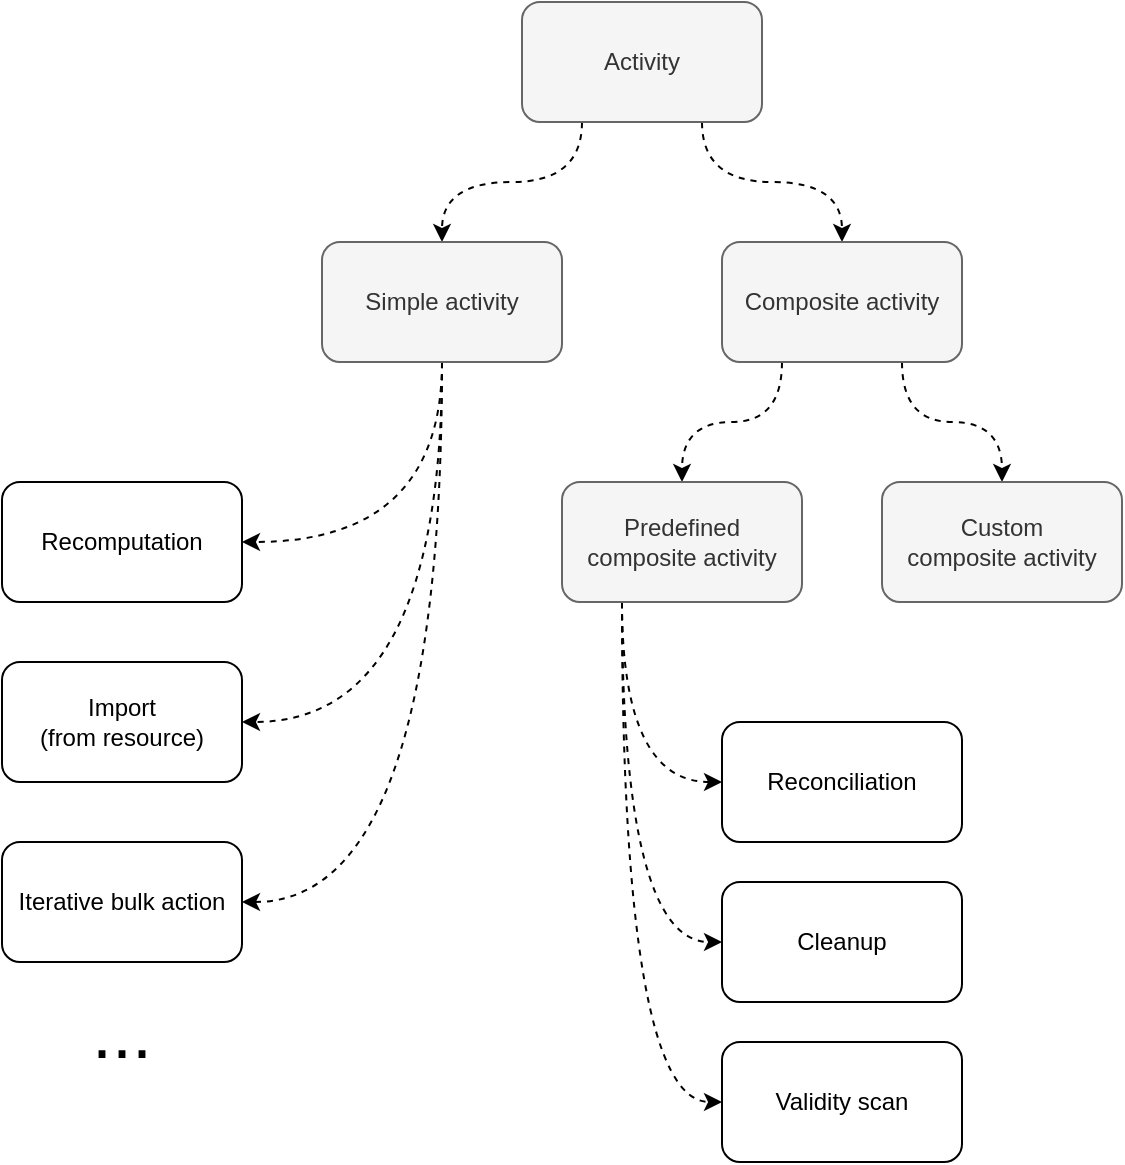 <mxfile version="15.4.0" type="device" pages="2"><diagram id="f_4d5mawcHYtkL79xgmu" name="Categorization"><mxGraphModel dx="1086" dy="-203" grid="1" gridSize="10" guides="1" tooltips="1" connect="1" arrows="1" fold="1" page="1" pageScale="1" pageWidth="827" pageHeight="1169" background="#FFFFFF" math="0" shadow="0"><root><mxCell id="tPgxTiGoKHh5gCYYoXmY-0"/><mxCell id="tPgxTiGoKHh5gCYYoXmY-1" parent="tPgxTiGoKHh5gCYYoXmY-0"/><mxCell id="BOxZ0DaeCU0Na6VmC8UE-3" style="edgeStyle=orthogonalEdgeStyle;rounded=0;orthogonalLoop=1;jettySize=auto;html=1;exitX=0.25;exitY=1;exitDx=0;exitDy=0;entryX=0.5;entryY=0;entryDx=0;entryDy=0;dashed=1;curved=1;" edge="1" parent="tPgxTiGoKHh5gCYYoXmY-1" source="BOxZ0DaeCU0Na6VmC8UE-0" target="BOxZ0DaeCU0Na6VmC8UE-1"><mxGeometry relative="1" as="geometry"/></mxCell><mxCell id="BOxZ0DaeCU0Na6VmC8UE-4" style="edgeStyle=orthogonalEdgeStyle;curved=1;rounded=0;orthogonalLoop=1;jettySize=auto;html=1;exitX=0.75;exitY=1;exitDx=0;exitDy=0;entryX=0.5;entryY=0;entryDx=0;entryDy=0;dashed=1;" edge="1" parent="tPgxTiGoKHh5gCYYoXmY-1" source="BOxZ0DaeCU0Na6VmC8UE-0" target="BOxZ0DaeCU0Na6VmC8UE-2"><mxGeometry relative="1" as="geometry"/></mxCell><mxCell id="BOxZ0DaeCU0Na6VmC8UE-0" value="Activity" style="rounded=1;whiteSpace=wrap;html=1;fillColor=#f5f5f5;strokeColor=#666666;fontColor=#333333;" vertex="1" parent="tPgxTiGoKHh5gCYYoXmY-1"><mxGeometry x="300" y="1240" width="120" height="60" as="geometry"/></mxCell><mxCell id="BOxZ0DaeCU0Na6VmC8UE-8" style="edgeStyle=orthogonalEdgeStyle;curved=1;rounded=0;orthogonalLoop=1;jettySize=auto;html=1;exitX=0.5;exitY=1;exitDx=0;exitDy=0;entryX=1;entryY=0.5;entryDx=0;entryDy=0;dashed=1;" edge="1" parent="tPgxTiGoKHh5gCYYoXmY-1" source="BOxZ0DaeCU0Na6VmC8UE-1" target="BOxZ0DaeCU0Na6VmC8UE-5"><mxGeometry relative="1" as="geometry"/></mxCell><mxCell id="BOxZ0DaeCU0Na6VmC8UE-9" style="edgeStyle=orthogonalEdgeStyle;curved=1;rounded=0;orthogonalLoop=1;jettySize=auto;html=1;entryX=1;entryY=0.5;entryDx=0;entryDy=0;dashed=1;exitX=0.5;exitY=1;exitDx=0;exitDy=0;" edge="1" parent="tPgxTiGoKHh5gCYYoXmY-1" source="BOxZ0DaeCU0Na6VmC8UE-1" target="BOxZ0DaeCU0Na6VmC8UE-6"><mxGeometry relative="1" as="geometry"/></mxCell><mxCell id="BOxZ0DaeCU0Na6VmC8UE-10" style="edgeStyle=orthogonalEdgeStyle;curved=1;rounded=0;orthogonalLoop=1;jettySize=auto;html=1;entryX=1;entryY=0.5;entryDx=0;entryDy=0;dashed=1;exitX=0.5;exitY=1;exitDx=0;exitDy=0;" edge="1" parent="tPgxTiGoKHh5gCYYoXmY-1" source="BOxZ0DaeCU0Na6VmC8UE-1" target="BOxZ0DaeCU0Na6VmC8UE-7"><mxGeometry relative="1" as="geometry"/></mxCell><mxCell id="BOxZ0DaeCU0Na6VmC8UE-1" value="Simple activity" style="rounded=1;whiteSpace=wrap;html=1;fillColor=#f5f5f5;strokeColor=#666666;fontColor=#333333;" vertex="1" parent="tPgxTiGoKHh5gCYYoXmY-1"><mxGeometry x="200" y="1360" width="120" height="60" as="geometry"/></mxCell><mxCell id="BOxZ0DaeCU0Na6VmC8UE-13" style="edgeStyle=orthogonalEdgeStyle;curved=1;rounded=0;orthogonalLoop=1;jettySize=auto;html=1;exitX=0.25;exitY=1;exitDx=0;exitDy=0;entryX=0.5;entryY=0;entryDx=0;entryDy=0;dashed=1;" edge="1" parent="tPgxTiGoKHh5gCYYoXmY-1" source="BOxZ0DaeCU0Na6VmC8UE-2" target="BOxZ0DaeCU0Na6VmC8UE-11"><mxGeometry relative="1" as="geometry"/></mxCell><mxCell id="BOxZ0DaeCU0Na6VmC8UE-14" style="edgeStyle=orthogonalEdgeStyle;curved=1;rounded=0;orthogonalLoop=1;jettySize=auto;html=1;exitX=0.75;exitY=1;exitDx=0;exitDy=0;entryX=0.5;entryY=0;entryDx=0;entryDy=0;dashed=1;" edge="1" parent="tPgxTiGoKHh5gCYYoXmY-1" source="BOxZ0DaeCU0Na6VmC8UE-2" target="BOxZ0DaeCU0Na6VmC8UE-12"><mxGeometry relative="1" as="geometry"/></mxCell><mxCell id="BOxZ0DaeCU0Na6VmC8UE-2" value="Composite activity" style="rounded=1;whiteSpace=wrap;html=1;fillColor=#f5f5f5;strokeColor=#666666;fontColor=#333333;" vertex="1" parent="tPgxTiGoKHh5gCYYoXmY-1"><mxGeometry x="400" y="1360" width="120" height="60" as="geometry"/></mxCell><mxCell id="BOxZ0DaeCU0Na6VmC8UE-5" value="Recomputation" style="rounded=1;whiteSpace=wrap;html=1;" vertex="1" parent="tPgxTiGoKHh5gCYYoXmY-1"><mxGeometry x="40" y="1480" width="120" height="60" as="geometry"/></mxCell><mxCell id="BOxZ0DaeCU0Na6VmC8UE-6" value="Import&lt;br&gt;(from resource)" style="rounded=1;whiteSpace=wrap;html=1;" vertex="1" parent="tPgxTiGoKHh5gCYYoXmY-1"><mxGeometry x="40" y="1570" width="120" height="60" as="geometry"/></mxCell><mxCell id="BOxZ0DaeCU0Na6VmC8UE-7" value="Iterative bulk action" style="rounded=1;whiteSpace=wrap;html=1;" vertex="1" parent="tPgxTiGoKHh5gCYYoXmY-1"><mxGeometry x="40" y="1660" width="120" height="60" as="geometry"/></mxCell><mxCell id="BOxZ0DaeCU0Na6VmC8UE-18" style="edgeStyle=orthogonalEdgeStyle;curved=1;rounded=0;orthogonalLoop=1;jettySize=auto;html=1;exitX=0.25;exitY=1;exitDx=0;exitDy=0;entryX=0;entryY=0.5;entryDx=0;entryDy=0;dashed=1;" edge="1" parent="tPgxTiGoKHh5gCYYoXmY-1" source="BOxZ0DaeCU0Na6VmC8UE-11" target="BOxZ0DaeCU0Na6VmC8UE-15"><mxGeometry relative="1" as="geometry"/></mxCell><mxCell id="BOxZ0DaeCU0Na6VmC8UE-19" style="edgeStyle=orthogonalEdgeStyle;curved=1;rounded=0;orthogonalLoop=1;jettySize=auto;html=1;exitX=0.25;exitY=1;exitDx=0;exitDy=0;entryX=0;entryY=0.5;entryDx=0;entryDy=0;dashed=1;" edge="1" parent="tPgxTiGoKHh5gCYYoXmY-1" source="BOxZ0DaeCU0Na6VmC8UE-11" target="BOxZ0DaeCU0Na6VmC8UE-16"><mxGeometry relative="1" as="geometry"/></mxCell><mxCell id="BOxZ0DaeCU0Na6VmC8UE-20" style="edgeStyle=orthogonalEdgeStyle;curved=1;rounded=0;orthogonalLoop=1;jettySize=auto;html=1;exitX=0.25;exitY=1;exitDx=0;exitDy=0;entryX=0;entryY=0.5;entryDx=0;entryDy=0;dashed=1;" edge="1" parent="tPgxTiGoKHh5gCYYoXmY-1" source="BOxZ0DaeCU0Na6VmC8UE-11" target="BOxZ0DaeCU0Na6VmC8UE-17"><mxGeometry relative="1" as="geometry"/></mxCell><mxCell id="BOxZ0DaeCU0Na6VmC8UE-11" value="Predefined &lt;br&gt;composite activity" style="rounded=1;whiteSpace=wrap;html=1;fillColor=#f5f5f5;strokeColor=#666666;fontColor=#333333;" vertex="1" parent="tPgxTiGoKHh5gCYYoXmY-1"><mxGeometry x="320" y="1480" width="120" height="60" as="geometry"/></mxCell><mxCell id="BOxZ0DaeCU0Na6VmC8UE-12" value="Custom &lt;br&gt;composite activity" style="rounded=1;whiteSpace=wrap;html=1;fillColor=#f5f5f5;strokeColor=#666666;fontColor=#333333;" vertex="1" parent="tPgxTiGoKHh5gCYYoXmY-1"><mxGeometry x="480" y="1480" width="120" height="60" as="geometry"/></mxCell><mxCell id="BOxZ0DaeCU0Na6VmC8UE-15" value="Reconciliation" style="rounded=1;whiteSpace=wrap;html=1;" vertex="1" parent="tPgxTiGoKHh5gCYYoXmY-1"><mxGeometry x="400" y="1600" width="120" height="60" as="geometry"/></mxCell><mxCell id="BOxZ0DaeCU0Na6VmC8UE-16" value="Cleanup" style="rounded=1;whiteSpace=wrap;html=1;" vertex="1" parent="tPgxTiGoKHh5gCYYoXmY-1"><mxGeometry x="400" y="1680" width="120" height="60" as="geometry"/></mxCell><mxCell id="BOxZ0DaeCU0Na6VmC8UE-17" value="Validity scan" style="rounded=1;whiteSpace=wrap;html=1;" vertex="1" parent="tPgxTiGoKHh5gCYYoXmY-1"><mxGeometry x="400" y="1760" width="120" height="60" as="geometry"/></mxCell><mxCell id="BOxZ0DaeCU0Na6VmC8UE-21" value="&lt;font style=&quot;font-size: 36px&quot;&gt;...&lt;/font&gt;" style="text;html=1;strokeColor=none;fillColor=none;align=center;verticalAlign=middle;whiteSpace=wrap;rounded=0;" vertex="1" parent="tPgxTiGoKHh5gCYYoXmY-1"><mxGeometry x="70" y="1740" width="60" height="30" as="geometry"/></mxCell></root></mxGraphModel></diagram><diagram id="7Rl_Ebb26Z3KMMfwdbhZ" name="Examples"><mxGraphModel dx="1086" dy="966" grid="1" gridSize="10" guides="1" tooltips="1" connect="1" arrows="1" fold="1" page="1" pageScale="1" pageWidth="827" pageHeight="1169" background="#FFFFFF" math="0" shadow="0"><root><mxCell id="0"/><mxCell id="1" parent="0"/><mxCell id="2jpmlqvZNndLEcaRzPcc-39" value="Reconciliation" style="rounded=1;whiteSpace=wrap;html=1;fillColor=#f5f5f5;strokeColor=#666666;fontColor=#333333;arcSize=6;labelPosition=center;verticalLabelPosition=top;align=center;verticalAlign=bottom;" vertex="1" parent="1"><mxGeometry x="20" y="660" width="710" height="320" as="geometry"/></mxCell><mxCell id="2jpmlqvZNndLEcaRzPcc-1" value="" style="rounded=1;whiteSpace=wrap;html=1;labelPosition=center;verticalLabelPosition=top;align=center;verticalAlign=bottom;fillColor=#fff2cc;strokeColor=#d6b656;" vertex="1" parent="1"><mxGeometry x="40" y="120" width="160" height="120" as="geometry"/></mxCell><mxCell id="2jpmlqvZNndLEcaRzPcc-2" value="Custom&lt;br&gt;Groovy script written as a bulk action" style="rounded=1;whiteSpace=wrap;html=1;fillColor=#f8cecc;strokeColor=#b85450;" vertex="1" parent="1"><mxGeometry x="65" y="140" width="110" height="80" as="geometry"/></mxCell><mxCell id="2jpmlqvZNndLEcaRzPcc-3" value="" style="rounded=1;whiteSpace=wrap;html=1;labelPosition=center;verticalLabelPosition=top;align=center;verticalAlign=bottom;fillColor=#fff2cc;strokeColor=#d6b656;" vertex="1" parent="1"><mxGeometry x="40" y="305" width="160" height="280" as="geometry"/></mxCell><mxCell id="2jpmlqvZNndLEcaRzPcc-4" value="Recomputation" style="rounded=1;whiteSpace=wrap;html=1;fillColor=#f8cecc;strokeColor=#b85450;" vertex="1" parent="1"><mxGeometry x="65" y="325" width="105" height="50" as="geometry"/></mxCell><mxCell id="2jpmlqvZNndLEcaRzPcc-5" value="All users" style="rounded=1;whiteSpace=wrap;html=1;fillColor=#ffe6cc;strokeColor=#d79b00;" vertex="1" parent="1"><mxGeometry x="65" y="395" width="105" height="170" as="geometry"/></mxCell><mxCell id="2jpmlqvZNndLEcaRzPcc-7" style="edgeStyle=none;rounded=0;orthogonalLoop=1;jettySize=auto;html=1;exitX=0;exitY=0.5;exitDx=0;exitDy=0;exitPerimeter=0;entryX=1;entryY=0.25;entryDx=0;entryDy=0;dashed=1;" edge="1" parent="1" source="2jpmlqvZNndLEcaRzPcc-6" target="2jpmlqvZNndLEcaRzPcc-1"><mxGeometry relative="1" as="geometry"/></mxCell><mxCell id="2jpmlqvZNndLEcaRzPcc-6" value="Simple &lt;br&gt;activity" style="shape=note;whiteSpace=wrap;html=1;backgroundOutline=1;darkOpacity=0.05;size=12;" vertex="1" parent="1"><mxGeometry x="290" y="130" width="80" height="40" as="geometry"/></mxCell><mxCell id="2jpmlqvZNndLEcaRzPcc-9" style="edgeStyle=none;rounded=0;orthogonalLoop=1;jettySize=auto;html=1;exitX=0;exitY=0.5;exitDx=0;exitDy=0;exitPerimeter=0;entryX=1;entryY=0.75;entryDx=0;entryDy=0;dashed=1;" edge="1" parent="1" source="2jpmlqvZNndLEcaRzPcc-8" target="2jpmlqvZNndLEcaRzPcc-2"><mxGeometry relative="1" as="geometry"/></mxCell><mxCell id="2jpmlqvZNndLEcaRzPcc-8" value="Action" style="shape=note;whiteSpace=wrap;html=1;backgroundOutline=1;darkOpacity=0.05;size=12;" vertex="1" parent="1"><mxGeometry x="290" y="180" width="80" height="40" as="geometry"/></mxCell><mxCell id="2jpmlqvZNndLEcaRzPcc-11" style="edgeStyle=none;rounded=0;orthogonalLoop=1;jettySize=auto;html=1;exitX=0;exitY=0.5;exitDx=0;exitDy=0;exitPerimeter=0;entryX=1;entryY=0.125;entryDx=0;entryDy=0;entryPerimeter=0;dashed=1;" edge="1" parent="1" source="2jpmlqvZNndLEcaRzPcc-10" target="2jpmlqvZNndLEcaRzPcc-3"><mxGeometry relative="1" as="geometry"/></mxCell><mxCell id="2jpmlqvZNndLEcaRzPcc-10" value="Simple &lt;br&gt;activity" style="shape=note;whiteSpace=wrap;html=1;backgroundOutline=1;darkOpacity=0.05;size=12;" vertex="1" parent="1"><mxGeometry x="290" y="320" width="80" height="40" as="geometry"/></mxCell><mxCell id="2jpmlqvZNndLEcaRzPcc-17" style="edgeStyle=elbowEdgeStyle;rounded=0;orthogonalLoop=1;jettySize=auto;html=1;exitX=0;exitY=0.5;exitDx=0;exitDy=0;exitPerimeter=0;entryX=1;entryY=0.75;entryDx=0;entryDy=0;dashed=1;" edge="1" parent="1" source="2jpmlqvZNndLEcaRzPcc-12" target="2jpmlqvZNndLEcaRzPcc-4"><mxGeometry relative="1" as="geometry"/></mxCell><mxCell id="2jpmlqvZNndLEcaRzPcc-12" value="Action" style="shape=note;whiteSpace=wrap;html=1;backgroundOutline=1;darkOpacity=0.05;size=12;" vertex="1" parent="1"><mxGeometry x="290" y="390" width="80" height="40" as="geometry"/></mxCell><mxCell id="2jpmlqvZNndLEcaRzPcc-15" style="edgeStyle=elbowEdgeStyle;rounded=0;orthogonalLoop=1;jettySize=auto;elbow=vertical;html=1;dashed=1;" edge="1" parent="1" source="2jpmlqvZNndLEcaRzPcc-14" target="2jpmlqvZNndLEcaRzPcc-5"><mxGeometry relative="1" as="geometry"/></mxCell><mxCell id="2jpmlqvZNndLEcaRzPcc-14" value="Item set" style="shape=note;whiteSpace=wrap;html=1;backgroundOutline=1;darkOpacity=0.05;size=12;" vertex="1" parent="1"><mxGeometry x="290" y="460" width="80" height="40" as="geometry"/></mxCell><mxCell id="2jpmlqvZNndLEcaRzPcc-19" value="" style="rounded=1;whiteSpace=wrap;html=1;labelPosition=center;verticalLabelPosition=top;align=center;verticalAlign=bottom;fillColor=#fff2cc;strokeColor=#d6b656;" vertex="1" parent="1"><mxGeometry x="40" y="680" width="160" height="190" as="geometry"/></mxCell><mxCell id="2jpmlqvZNndLEcaRzPcc-20" value="Operation completion" style="rounded=1;whiteSpace=wrap;html=1;fillColor=#f8cecc;strokeColor=#b85450;" vertex="1" parent="1"><mxGeometry x="65" y="700" width="105" height="50" as="geometry"/></mxCell><mxCell id="2jpmlqvZNndLEcaRzPcc-21" value="Shadows with pending &lt;br&gt;operations" style="rounded=1;whiteSpace=wrap;html=1;fillColor=#ffe6cc;strokeColor=#d79b00;" vertex="1" parent="1"><mxGeometry x="65" y="770" width="105" height="80" as="geometry"/></mxCell><mxCell id="2jpmlqvZNndLEcaRzPcc-23" value="" style="rounded=1;whiteSpace=wrap;html=1;labelPosition=center;verticalLabelPosition=top;align=center;verticalAlign=bottom;fillColor=#fff2cc;strokeColor=#d6b656;" vertex="1" parent="1"><mxGeometry x="230" y="680" width="160" height="280" as="geometry"/></mxCell><mxCell id="2jpmlqvZNndLEcaRzPcc-24" value="Resource objects reconciliation" style="rounded=1;whiteSpace=wrap;html=1;fillColor=#f8cecc;strokeColor=#b85450;" vertex="1" parent="1"><mxGeometry x="255" y="700" width="105" height="50" as="geometry"/></mxCell><mxCell id="2jpmlqvZNndLEcaRzPcc-25" value="All accounts &lt;br&gt;on HR resource" style="rounded=1;whiteSpace=wrap;html=1;fillColor=#ffe6cc;strokeColor=#d79b00;" vertex="1" parent="1"><mxGeometry x="255" y="770" width="105" height="170" as="geometry"/></mxCell><mxCell id="2jpmlqvZNndLEcaRzPcc-26" value="" style="rounded=1;whiteSpace=wrap;html=1;labelPosition=center;verticalLabelPosition=top;align=center;verticalAlign=bottom;fillColor=#fff2cc;strokeColor=#d6b656;" vertex="1" parent="1"><mxGeometry x="420" y="680" width="160" height="220" as="geometry"/></mxCell><mxCell id="2jpmlqvZNndLEcaRzPcc-27" value="Remaining shadows reconciliation" style="rounded=1;whiteSpace=wrap;html=1;fillColor=#f8cecc;strokeColor=#b85450;" vertex="1" parent="1"><mxGeometry x="445" y="700" width="105" height="50" as="geometry"/></mxCell><mxCell id="2jpmlqvZNndLEcaRzPcc-28" value="Shadows not synchronized since the resource objects reconciliation started" style="rounded=1;whiteSpace=wrap;html=1;fillColor=#ffe6cc;strokeColor=#d79b00;" vertex="1" parent="1"><mxGeometry x="445" y="770" width="105" height="100" as="geometry"/></mxCell><mxCell id="2jpmlqvZNndLEcaRzPcc-36" style="edgeStyle=elbowEdgeStyle;rounded=0;orthogonalLoop=1;jettySize=auto;html=1;exitX=0;exitY=0.5;exitDx=0;exitDy=0;exitPerimeter=0;entryX=1.006;entryY=0.182;entryDx=0;entryDy=0;entryPerimeter=0;dashed=1;" edge="1" parent="1" source="2jpmlqvZNndLEcaRzPcc-33" target="2jpmlqvZNndLEcaRzPcc-26"><mxGeometry relative="1" as="geometry"/></mxCell><mxCell id="2jpmlqvZNndLEcaRzPcc-33" value="Simple &lt;br&gt;activity" style="shape=note;whiteSpace=wrap;html=1;backgroundOutline=1;darkOpacity=0.05;size=12;" vertex="1" parent="1"><mxGeometry x="630" y="700" width="80" height="40" as="geometry"/></mxCell><mxCell id="2jpmlqvZNndLEcaRzPcc-37" style="edgeStyle=elbowEdgeStyle;rounded=0;orthogonalLoop=1;jettySize=auto;html=1;exitX=0;exitY=0.5;exitDx=0;exitDy=0;exitPerimeter=0;entryX=1;entryY=0.75;entryDx=0;entryDy=0;dashed=1;" edge="1" parent="1" source="2jpmlqvZNndLEcaRzPcc-34" target="2jpmlqvZNndLEcaRzPcc-27"><mxGeometry relative="1" as="geometry"/></mxCell><mxCell id="2jpmlqvZNndLEcaRzPcc-34" value="Action" style="shape=note;whiteSpace=wrap;html=1;backgroundOutline=1;darkOpacity=0.05;size=12;" vertex="1" parent="1"><mxGeometry x="630" y="770" width="80" height="40" as="geometry"/></mxCell><mxCell id="2jpmlqvZNndLEcaRzPcc-38" value="" style="edgeStyle=elbowEdgeStyle;rounded=0;orthogonalLoop=1;jettySize=auto;html=1;dashed=1;" edge="1" parent="1" source="2jpmlqvZNndLEcaRzPcc-35" target="2jpmlqvZNndLEcaRzPcc-28"><mxGeometry relative="1" as="geometry"/></mxCell><mxCell id="2jpmlqvZNndLEcaRzPcc-35" value="Item set" style="shape=note;whiteSpace=wrap;html=1;backgroundOutline=1;darkOpacity=0.05;size=12;" vertex="1" parent="1"><mxGeometry x="630" y="840" width="80" height="40" as="geometry"/></mxCell><mxCell id="2jpmlqvZNndLEcaRzPcc-41" style="edgeStyle=elbowEdgeStyle;rounded=0;orthogonalLoop=1;jettySize=auto;html=1;entryX=1;entryY=0.219;entryDx=0;entryDy=0;entryPerimeter=0;dashed=1;" edge="1" parent="1" source="2jpmlqvZNndLEcaRzPcc-40" target="2jpmlqvZNndLEcaRzPcc-39"><mxGeometry relative="1" as="geometry"/></mxCell><mxCell id="2jpmlqvZNndLEcaRzPcc-40" value="Predefined &lt;br&gt;composite activity" style="shape=note;whiteSpace=wrap;html=1;backgroundOutline=1;darkOpacity=0.05;size=12;" vertex="1" parent="1"><mxGeometry x="760" y="700" width="120" height="60" as="geometry"/></mxCell><mxCell id="2jpmlqvZNndLEcaRzPcc-42" value="Custom composition (recomputation + script execution)" style="rounded=1;whiteSpace=wrap;html=1;fillColor=#f5f5f5;strokeColor=#666666;fontColor=#333333;arcSize=6;labelPosition=center;verticalLabelPosition=top;align=center;verticalAlign=bottom;" vertex="1" parent="1"><mxGeometry x="20" y="1080" width="520" height="230" as="geometry"/></mxCell><mxCell id="2jpmlqvZNndLEcaRzPcc-43" value="" style="rounded=1;whiteSpace=wrap;html=1;labelPosition=center;verticalLabelPosition=top;align=center;verticalAlign=bottom;fillColor=#fff2cc;strokeColor=#d6b656;" vertex="1" parent="1"><mxGeometry x="40" y="1100" width="160" height="190" as="geometry"/></mxCell><mxCell id="2jpmlqvZNndLEcaRzPcc-44" value="Recomputation" style="rounded=1;whiteSpace=wrap;html=1;fillColor=#f8cecc;strokeColor=#b85450;" vertex="1" parent="1"><mxGeometry x="65" y="1120" width="105" height="50" as="geometry"/></mxCell><mxCell id="2jpmlqvZNndLEcaRzPcc-45" value="All users" style="rounded=1;whiteSpace=wrap;html=1;fillColor=#ffe6cc;strokeColor=#d79b00;" vertex="1" parent="1"><mxGeometry x="65" y="1190" width="105" height="80" as="geometry"/></mxCell><mxCell id="2jpmlqvZNndLEcaRzPcc-46" value="" style="rounded=1;whiteSpace=wrap;html=1;labelPosition=center;verticalLabelPosition=top;align=center;verticalAlign=bottom;fillColor=#fff2cc;strokeColor=#d6b656;" vertex="1" parent="1"><mxGeometry x="230" y="1100" width="160" height="120" as="geometry"/></mxCell><mxCell id="2jpmlqvZNndLEcaRzPcc-52" style="edgeStyle=elbowEdgeStyle;rounded=0;orthogonalLoop=1;jettySize=auto;html=1;exitX=0;exitY=0.5;exitDx=0;exitDy=0;exitPerimeter=0;entryX=1.006;entryY=0.182;entryDx=0;entryDy=0;entryPerimeter=0;dashed=1;" edge="1" parent="1" source="2jpmlqvZNndLEcaRzPcc-53"><mxGeometry relative="1" as="geometry"><mxPoint x="390" y="1130.04" as="targetPoint"/></mxGeometry></mxCell><mxCell id="2jpmlqvZNndLEcaRzPcc-53" value="Simple &lt;br&gt;activity" style="shape=note;whiteSpace=wrap;html=1;backgroundOutline=1;darkOpacity=0.05;size=12;" vertex="1" parent="1"><mxGeometry x="439.04" y="1110" width="80" height="40" as="geometry"/></mxCell><mxCell id="2jpmlqvZNndLEcaRzPcc-54" style="edgeStyle=elbowEdgeStyle;rounded=0;orthogonalLoop=1;jettySize=auto;html=1;exitX=0;exitY=0.5;exitDx=0;exitDy=0;exitPerimeter=0;dashed=1;" edge="1" parent="1" source="2jpmlqvZNndLEcaRzPcc-55" target="2jpmlqvZNndLEcaRzPcc-61"><mxGeometry relative="1" as="geometry"><mxPoint x="550" y="1157.5" as="targetPoint"/></mxGeometry></mxCell><mxCell id="2jpmlqvZNndLEcaRzPcc-55" value="Action" style="shape=note;whiteSpace=wrap;html=1;backgroundOutline=1;darkOpacity=0.05;size=12;" vertex="1" parent="1"><mxGeometry x="439.04" y="1169" width="80" height="40" as="geometry"/></mxCell><mxCell id="2jpmlqvZNndLEcaRzPcc-56" value="" style="edgeStyle=elbowEdgeStyle;rounded=0;orthogonalLoop=1;jettySize=auto;html=1;dashed=1;" edge="1" parent="1" source="2jpmlqvZNndLEcaRzPcc-57" target="2jpmlqvZNndLEcaRzPcc-45"><mxGeometry relative="1" as="geometry"><mxPoint x="550" y="1240" as="targetPoint"/><Array as="points"><mxPoint x="350" y="1250"/></Array></mxGeometry></mxCell><mxCell id="2jpmlqvZNndLEcaRzPcc-57" value="Item set" style="shape=note;whiteSpace=wrap;html=1;backgroundOutline=1;darkOpacity=0.05;size=12;" vertex="1" parent="1"><mxGeometry x="439.04" y="1230" width="80" height="40" as="geometry"/></mxCell><mxCell id="2jpmlqvZNndLEcaRzPcc-58" style="edgeStyle=elbowEdgeStyle;rounded=0;orthogonalLoop=1;jettySize=auto;html=1;entryX=1;entryY=0.219;entryDx=0;entryDy=0;entryPerimeter=0;dashed=1;" edge="1" parent="1" source="2jpmlqvZNndLEcaRzPcc-59" target="2jpmlqvZNndLEcaRzPcc-42"><mxGeometry relative="1" as="geometry"/></mxCell><mxCell id="2jpmlqvZNndLEcaRzPcc-59" value="Custom &lt;br&gt;composite activity" style="shape=note;whiteSpace=wrap;html=1;backgroundOutline=1;darkOpacity=0.05;size=12;" vertex="1" parent="1"><mxGeometry x="570" y="1100" width="120" height="60" as="geometry"/></mxCell><mxCell id="2jpmlqvZNndLEcaRzPcc-61" value="Custom&lt;br&gt;Groovy script written as a bulk action" style="rounded=1;whiteSpace=wrap;html=1;fillColor=#f8cecc;strokeColor=#b85450;" vertex="1" parent="1"><mxGeometry x="255" y="1120" width="110" height="80" as="geometry"/></mxCell></root></mxGraphModel></diagram></mxfile>